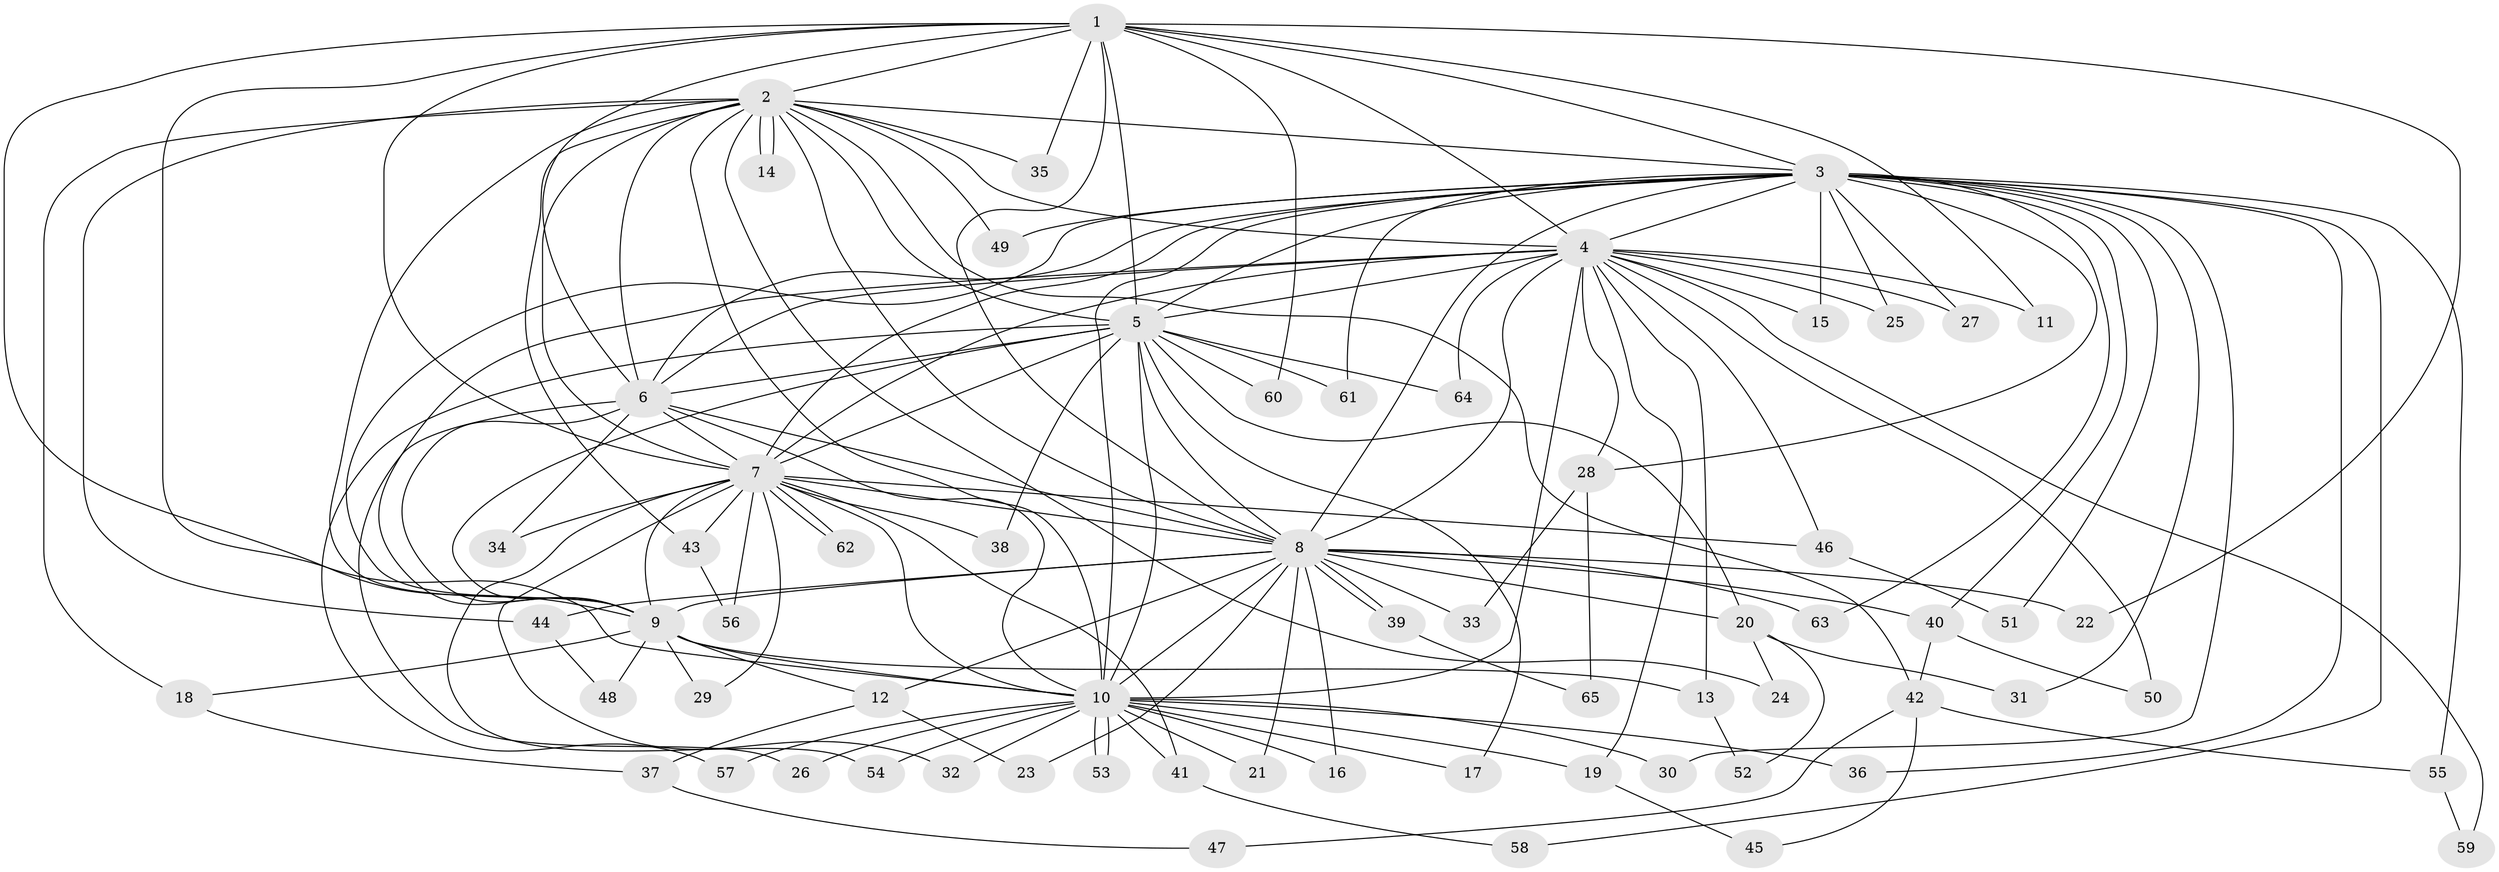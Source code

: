 // coarse degree distribution, {1: 0.13636363636363635, 11: 0.09090909090909091, 3: 0.22727272727272727, 2: 0.2727272727272727, 5: 0.045454545454545456, 10: 0.09090909090909091, 6: 0.045454545454545456, 13: 0.045454545454545456, 12: 0.045454545454545456}
// Generated by graph-tools (version 1.1) at 2025/36/03/04/25 23:36:28]
// undirected, 65 vertices, 155 edges
graph export_dot {
  node [color=gray90,style=filled];
  1;
  2;
  3;
  4;
  5;
  6;
  7;
  8;
  9;
  10;
  11;
  12;
  13;
  14;
  15;
  16;
  17;
  18;
  19;
  20;
  21;
  22;
  23;
  24;
  25;
  26;
  27;
  28;
  29;
  30;
  31;
  32;
  33;
  34;
  35;
  36;
  37;
  38;
  39;
  40;
  41;
  42;
  43;
  44;
  45;
  46;
  47;
  48;
  49;
  50;
  51;
  52;
  53;
  54;
  55;
  56;
  57;
  58;
  59;
  60;
  61;
  62;
  63;
  64;
  65;
  1 -- 2;
  1 -- 3;
  1 -- 4;
  1 -- 5;
  1 -- 6;
  1 -- 7;
  1 -- 8;
  1 -- 9;
  1 -- 10;
  1 -- 11;
  1 -- 22;
  1 -- 35;
  1 -- 60;
  2 -- 3;
  2 -- 4;
  2 -- 5;
  2 -- 6;
  2 -- 7;
  2 -- 8;
  2 -- 9;
  2 -- 10;
  2 -- 14;
  2 -- 14;
  2 -- 18;
  2 -- 24;
  2 -- 35;
  2 -- 42;
  2 -- 43;
  2 -- 44;
  2 -- 49;
  3 -- 4;
  3 -- 5;
  3 -- 6;
  3 -- 7;
  3 -- 8;
  3 -- 9;
  3 -- 10;
  3 -- 15;
  3 -- 25;
  3 -- 27;
  3 -- 28;
  3 -- 30;
  3 -- 31;
  3 -- 36;
  3 -- 40;
  3 -- 49;
  3 -- 51;
  3 -- 55;
  3 -- 58;
  3 -- 61;
  3 -- 63;
  4 -- 5;
  4 -- 6;
  4 -- 7;
  4 -- 8;
  4 -- 9;
  4 -- 10;
  4 -- 11;
  4 -- 13;
  4 -- 15;
  4 -- 19;
  4 -- 25;
  4 -- 27;
  4 -- 28;
  4 -- 46;
  4 -- 50;
  4 -- 59;
  4 -- 64;
  5 -- 6;
  5 -- 7;
  5 -- 8;
  5 -- 9;
  5 -- 10;
  5 -- 17;
  5 -- 20;
  5 -- 38;
  5 -- 57;
  5 -- 60;
  5 -- 61;
  5 -- 64;
  6 -- 7;
  6 -- 8;
  6 -- 9;
  6 -- 10;
  6 -- 26;
  6 -- 34;
  7 -- 8;
  7 -- 9;
  7 -- 10;
  7 -- 29;
  7 -- 32;
  7 -- 34;
  7 -- 38;
  7 -- 41;
  7 -- 43;
  7 -- 46;
  7 -- 54;
  7 -- 56;
  7 -- 62;
  7 -- 62;
  8 -- 9;
  8 -- 10;
  8 -- 12;
  8 -- 16;
  8 -- 20;
  8 -- 21;
  8 -- 22;
  8 -- 23;
  8 -- 33;
  8 -- 39;
  8 -- 39;
  8 -- 40;
  8 -- 44;
  8 -- 63;
  9 -- 10;
  9 -- 12;
  9 -- 13;
  9 -- 18;
  9 -- 29;
  9 -- 48;
  10 -- 16;
  10 -- 17;
  10 -- 19;
  10 -- 21;
  10 -- 26;
  10 -- 30;
  10 -- 32;
  10 -- 36;
  10 -- 41;
  10 -- 53;
  10 -- 53;
  10 -- 54;
  10 -- 57;
  12 -- 23;
  12 -- 37;
  13 -- 52;
  18 -- 37;
  19 -- 45;
  20 -- 24;
  20 -- 31;
  20 -- 52;
  28 -- 33;
  28 -- 65;
  37 -- 47;
  39 -- 65;
  40 -- 42;
  40 -- 50;
  41 -- 58;
  42 -- 45;
  42 -- 47;
  42 -- 55;
  43 -- 56;
  44 -- 48;
  46 -- 51;
  55 -- 59;
}
